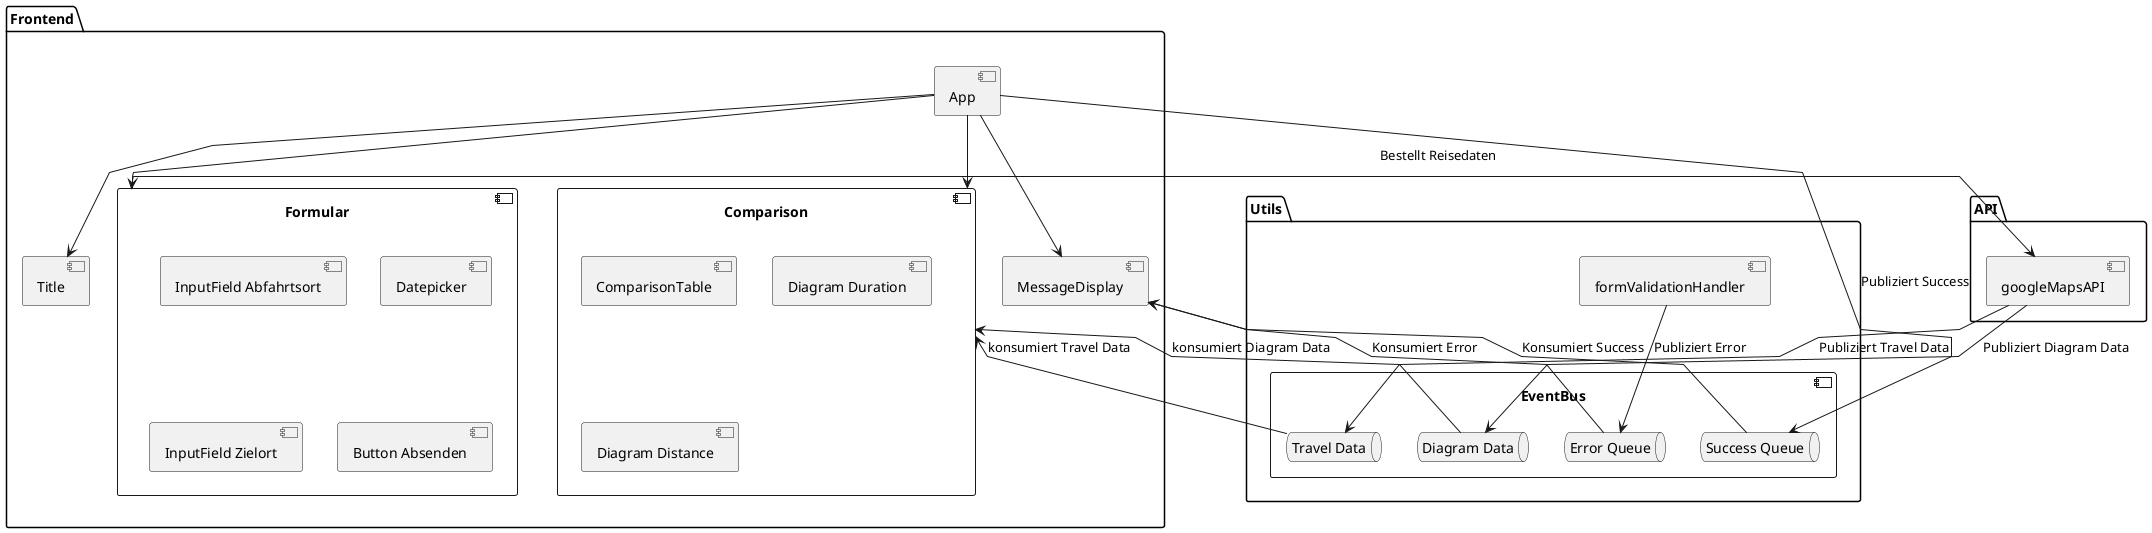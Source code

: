 @startuml ComponentDiagram
skinparam linetype polyline
package "Frontend" {
    [App] --> [Title]
    [App] --> [MessageDisplay]
    [App] --> [Formular]
    [App] --> [Comparison]
}

component "Formular" {
    [InputField Abfahrtsort]
    [Datepicker]
    [InputField Zielort]
    [Button Absenden]
}

component "Comparison" {
    [ComparisonTable]
    [Diagram Duration]
    [Diagram Distance]
}

package "Utils" {
    component "EventBus" {
    queue "Success Queue" as SuccessQueue
    queue "Error Queue" as ErrorQueue
    queue "Travel Data" as TravelData
    queue "Diagram Data" as DiagramData
}


    [App] --> SuccessQueue : "Publiziert Success"
    [formValidationHandler] --> ErrorQueue : "Publiziert Error"

    [MessageDisplay] <-- SuccessQueue : "Konsumiert Success"
    [MessageDisplay] <-- ErrorQueue : "Konsumiert Error"
}

package "API" {
    [googleMapsAPI]
    [Formular] --> [googleMapsAPI] : "Bestellt Reisedaten"
    [googleMapsAPI] --> [TravelData] : "Publiziert Travel Data"
    [googleMapsAPI] --> [DiagramData] : "Publiziert Diagram Data"
}

[TravelData] --> [Comparison] : "konsumiert Travel Data"
[DiagramData] --> [Comparison] : "konsumiert Diagram Data"

@enduml
